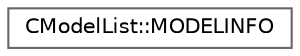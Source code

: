digraph "Graphical Class Hierarchy"
{
 // LATEX_PDF_SIZE
  bgcolor="transparent";
  edge [fontname=Helvetica,fontsize=10,labelfontname=Helvetica,labelfontsize=10];
  node [fontname=Helvetica,fontsize=10,shape=box,height=0.2,width=0.4];
  rankdir="LR";
  Node0 [id="Node000000",label="CModelList::MODELINFO",height=0.2,width=0.4,color="grey40", fillcolor="white", style="filled",URL="$struct_c_model_list_1_1_m_o_d_e_l_i_n_f_o.html",tooltip=" "];
}
